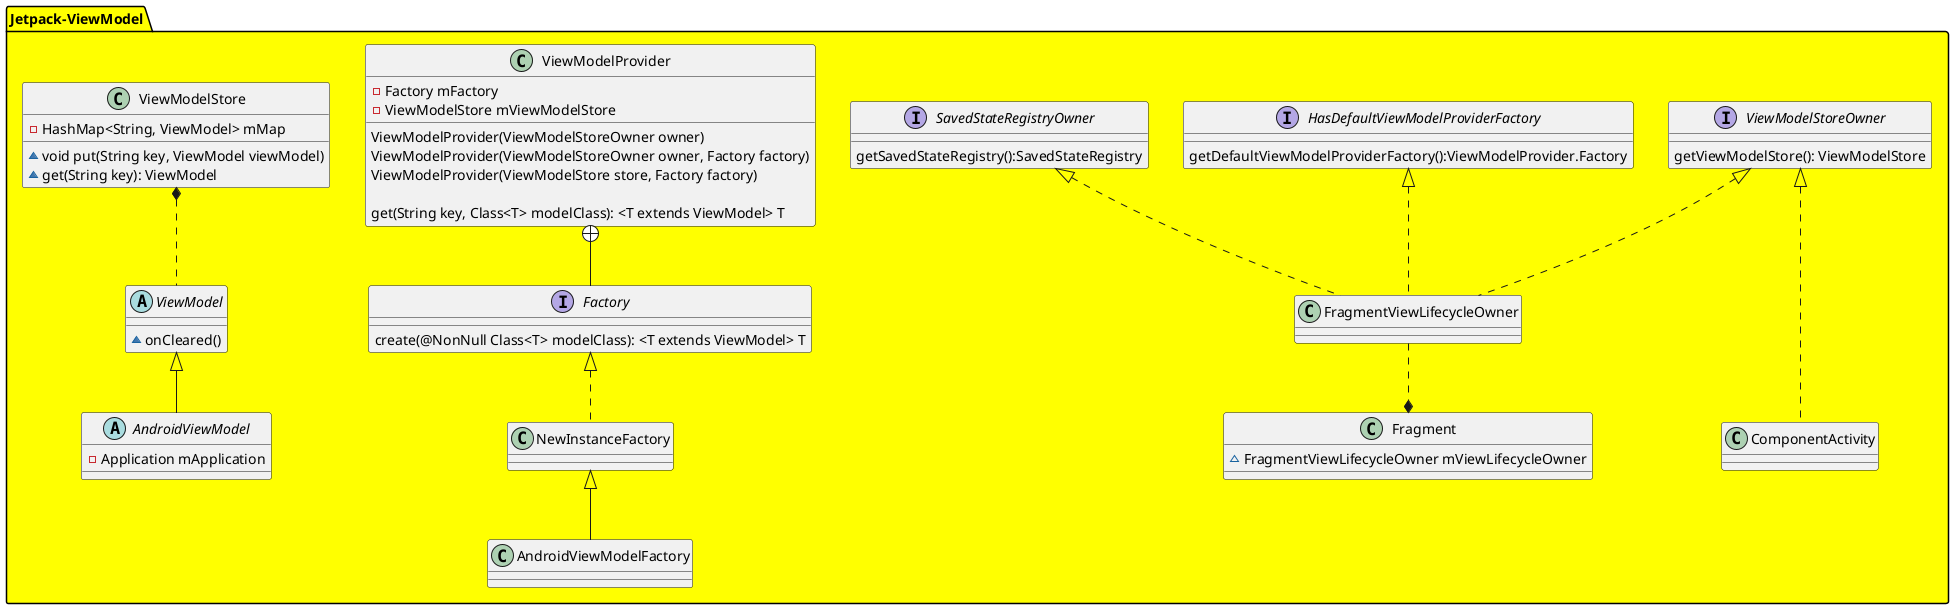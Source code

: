 @startuml
'https://plantuml.com/class-diagram
package Jetpack-ViewModel #ff0{

interface ViewModelStoreOwner {
    getViewModelStore(): ViewModelStore
}

interface HasDefaultViewModelProviderFactory {
    getDefaultViewModelProviderFactory():ViewModelProvider.Factory
}

interface SavedStateRegistryOwner {
    getSavedStateRegistry():SavedStateRegistry
}

class FragmentViewLifecycleOwner {
}
class ComponentActivity {}
class Fragment {
    ~ FragmentViewLifecycleOwner mViewLifecycleOwner
}


FragmentViewLifecycleOwner ..* Fragment
ViewModelStoreOwner <|.. FragmentViewLifecycleOwner
ViewModelStoreOwner <|... ComponentActivity
HasDefaultViewModelProviderFactory <|.. FragmentViewLifecycleOwner
SavedStateRegistryOwner <|.. FragmentViewLifecycleOwner

class ViewModelProvider {
    - Factory mFactory
    - ViewModelStore mViewModelStore

    ViewModelProvider(ViewModelStoreOwner owner)
    ViewModelProvider(ViewModelStoreOwner owner, Factory factory)
    ViewModelProvider(ViewModelStore store, Factory factory)

    get(String key, Class<T> modelClass): <T extends ViewModel> T
}

interface Factory {
create(@NonNull Class<T> modelClass): <T extends ViewModel> T
}

ViewModelProvider +-- Factory

class NewInstanceFactory {
}

class AndroidViewModelFactory {
}

Factory <|.. NewInstanceFactory
NewInstanceFactory <|-- AndroidViewModelFactory

class ViewModelStore {
    - HashMap<String, ViewModel> mMap
    ~ void put(String key, ViewModel viewModel)
    ~ get(String key): ViewModel
}

ViewModelStore *.. ViewModel

abstract class ViewModel {
    ~ onCleared()
}

abstract class AndroidViewModel {
    - Application mApplication
}

ViewModel <|-- AndroidViewModel
}
@enduml
